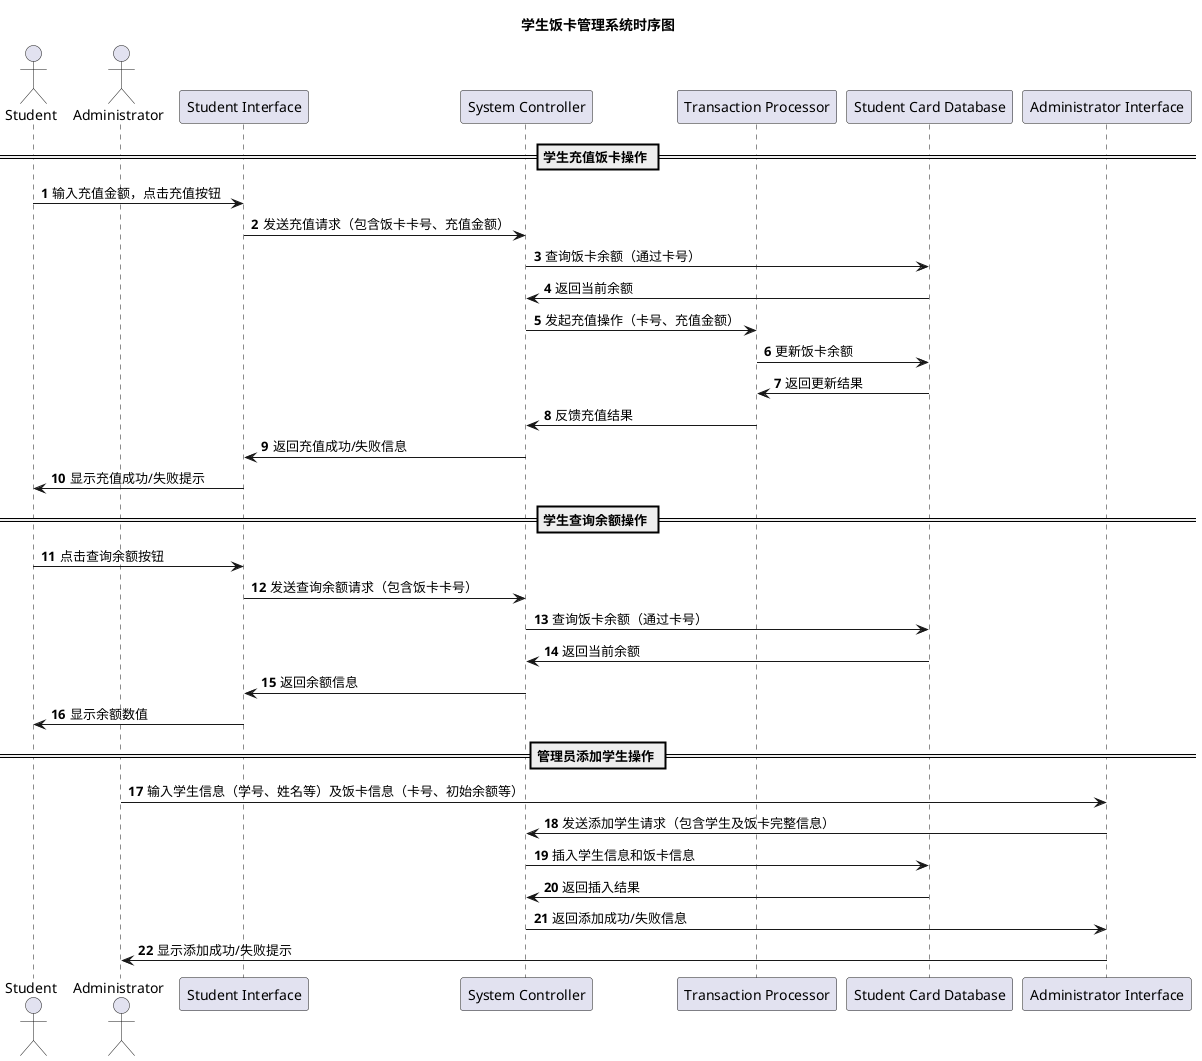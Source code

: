 @startuml
autonumber
title 学生饭卡管理系统时序图

actor Student as student
actor Administrator as admin

participant "Student Interface" as student_interface
participant "System Controller" as system_controller
participant "Transaction Processor" as transaction_processor
participant "Student Card Database" as student_card_db

participant "Administrator Interface" as admin_interface

== 学生充值饭卡操作 ==
student -> student_interface: 输入充值金额，点击充值按钮
student_interface -> system_controller: 发送充值请求（包含饭卡卡号、充值金额）
system_controller -> student_card_db: 查询饭卡余额（通过卡号）
student_card_db -> system_controller: 返回当前余额
system_controller -> transaction_processor: 发起充值操作（卡号、充值金额）
transaction_processor -> student_card_db: 更新饭卡余额
student_card_db -> transaction_processor: 返回更新结果
transaction_processor -> system_controller: 反馈充值结果
system_controller -> student_interface: 返回充值成功/失败信息
student_interface -> student: 显示充值成功/失败提示

== 学生查询余额操作 ==
student -> student_interface: 点击查询余额按钮
student_interface -> system_controller: 发送查询余额请求（包含饭卡卡号）
system_controller -> student_card_db: 查询饭卡余额（通过卡号）
student_card_db -> system_controller: 返回当前余额
system_controller -> student_interface: 返回余额信息
student_interface -> student: 显示余额数值

== 管理员添加学生操作 ==
admin -> admin_interface: 输入学生信息（学号、姓名等）及饭卡信息（卡号、初始余额等）
admin_interface -> system_controller: 发送添加学生请求（包含学生及饭卡完整信息）
system_controller -> student_card_db: 插入学生信息和饭卡信息
student_card_db -> system_controller: 返回插入结果
system_controller -> admin_interface: 返回添加成功/失败信息
admin_interface -> admin: 显示添加成功/失败提示

@enduml